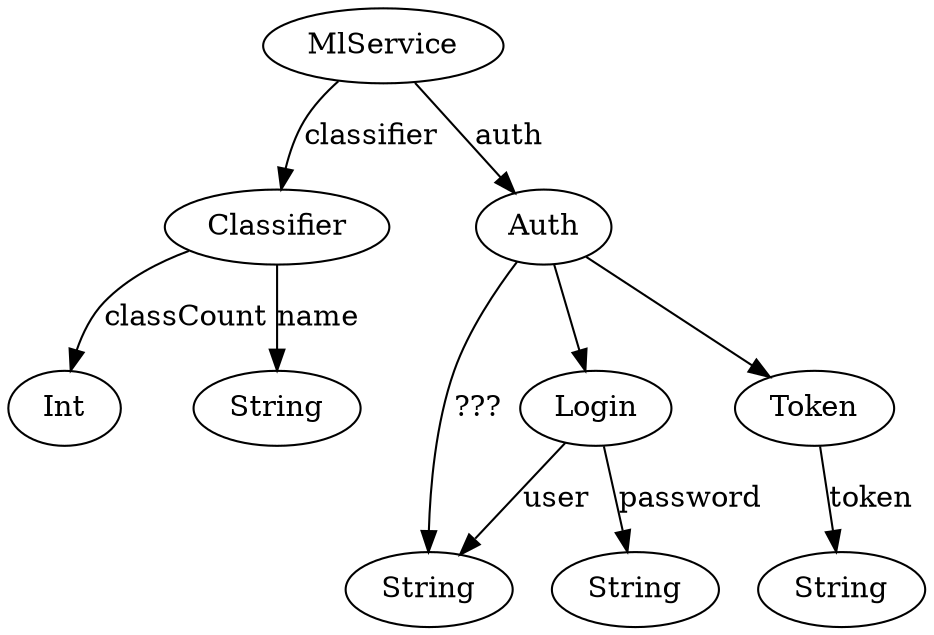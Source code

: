 digraph {
    mlService, classifier, login, token

    mlService[label=MlService class="product,disabled"]

    classifier[label=Classifier class="product,disabled"]
    classifier_name[label=String class="disabled"]
    classifier_classCount[label=Int class="disabled"]

    auth[label=Auth class="sum"]

    login[label=Login class="product,disabled"]
    login_user[label=String]
    login_password[label=String class="disabled"]

    token[label=Token class="product,disabled"]
    token_token[label=String class="disabled"]

    mlService -> classifier [label=classifier class="disabled"]
    mlService -> auth [label=auth class="disabled"]

    classifier -> classifier_name [label=name class="disabled"]
    classifier -> classifier_classCount [label=classCount class="disabled"]

    token -> token_token [label=token class="disabled"]

    login -> login_user [label=user class="disabled"]
    login -> login_password [label=password class="disabled"]

    auth -> token[class="value,disabled"]
    auth -> login[class="value,disabled"]
    auth -> login_user[label="???"]
}
